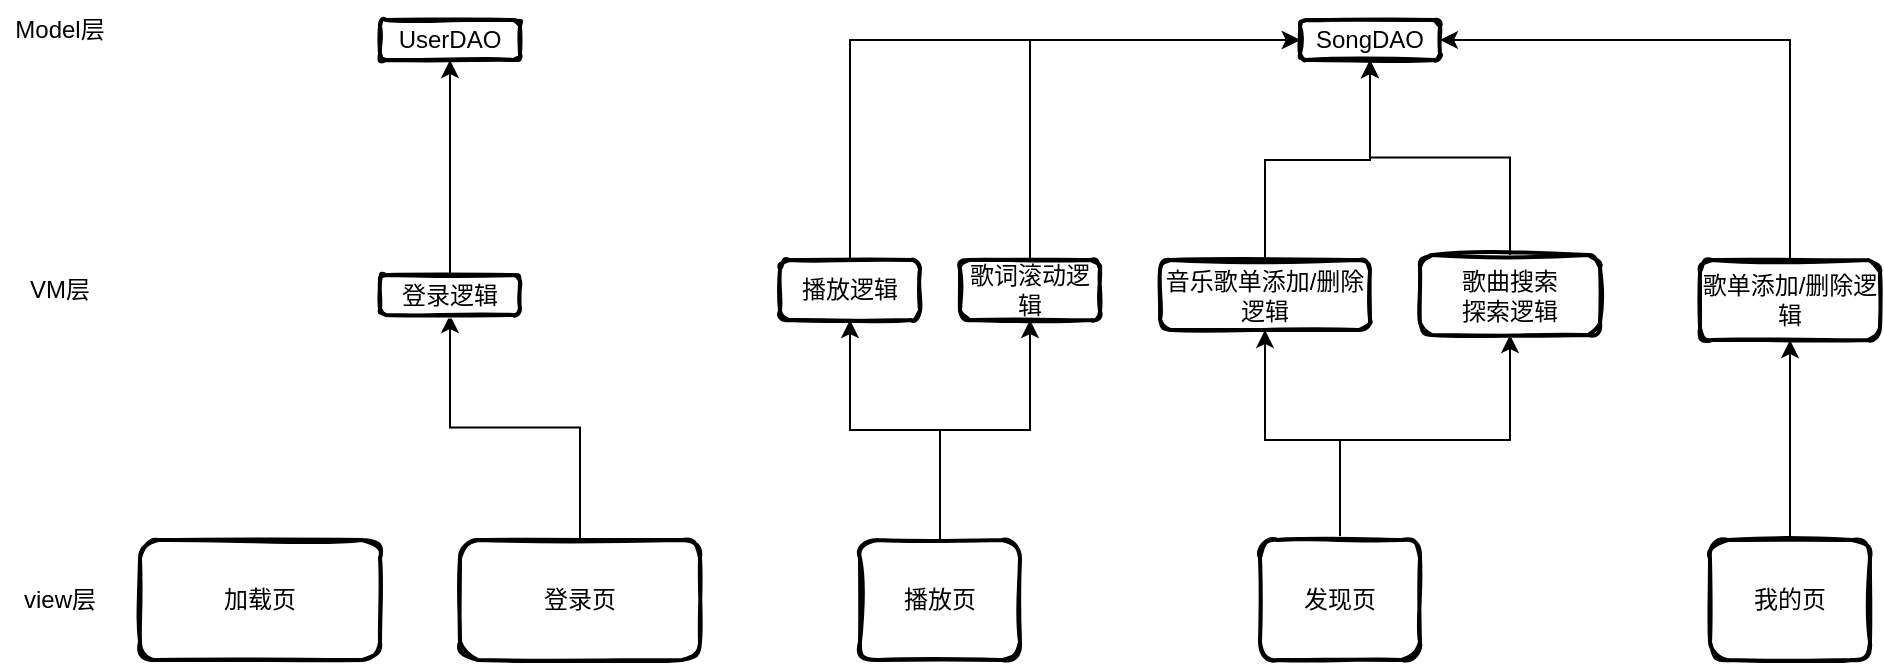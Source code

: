 <mxfile version="18.0.7" type="github"><diagram id="Qv2kyu706pmE8QszP-qg" name="Page-1"><mxGraphModel dx="1413" dy="672" grid="1" gridSize="10" guides="1" tooltips="1" connect="1" arrows="1" fold="1" page="1" pageScale="1" pageWidth="827" pageHeight="1169" math="0" shadow="0"><root><mxCell id="0"/><mxCell id="1" parent="0"/><mxCell id="M_RASiw809l8YyPcfd2z-2" value="加载页" style="rounded=1;whiteSpace=wrap;html=1;strokeWidth=2;fillWeight=4;hachureGap=8;hachureAngle=45;fillColor=default;sketch=1;fillStyle=auto;" vertex="1" parent="1"><mxGeometry x="80" y="420" width="120" height="60" as="geometry"/></mxCell><mxCell id="M_RASiw809l8YyPcfd2z-15" style="edgeStyle=orthogonalEdgeStyle;rounded=0;orthogonalLoop=1;jettySize=auto;html=1;exitX=0.5;exitY=0;exitDx=0;exitDy=0;entryX=0.5;entryY=1;entryDx=0;entryDy=0;" edge="1" parent="1" source="M_RASiw809l8YyPcfd2z-3" target="M_RASiw809l8YyPcfd2z-10"><mxGeometry relative="1" as="geometry"/></mxCell><mxCell id="M_RASiw809l8YyPcfd2z-3" value="登录页" style="rounded=1;whiteSpace=wrap;html=1;strokeWidth=2;fillWeight=4;hachureGap=8;hachureAngle=45;fillColor=default;sketch=1;fillStyle=auto;" vertex="1" parent="1"><mxGeometry x="240" y="420" width="120" height="60" as="geometry"/></mxCell><mxCell id="M_RASiw809l8YyPcfd2z-36" style="edgeStyle=orthogonalEdgeStyle;rounded=0;orthogonalLoop=1;jettySize=auto;html=1;exitX=0.5;exitY=0;exitDx=0;exitDy=0;entryX=0.5;entryY=1;entryDx=0;entryDy=0;" edge="1" parent="1" source="M_RASiw809l8YyPcfd2z-4" target="M_RASiw809l8YyPcfd2z-16"><mxGeometry relative="1" as="geometry"/></mxCell><mxCell id="M_RASiw809l8YyPcfd2z-37" style="edgeStyle=orthogonalEdgeStyle;rounded=0;orthogonalLoop=1;jettySize=auto;html=1;exitX=0.5;exitY=0;exitDx=0;exitDy=0;entryX=0.5;entryY=1;entryDx=0;entryDy=0;" edge="1" parent="1" source="M_RASiw809l8YyPcfd2z-4" target="M_RASiw809l8YyPcfd2z-30"><mxGeometry relative="1" as="geometry"/></mxCell><mxCell id="M_RASiw809l8YyPcfd2z-4" value="播放页" style="rounded=1;whiteSpace=wrap;html=1;strokeWidth=2;fillWeight=4;hachureGap=8;hachureAngle=45;fillColor=default;sketch=1;fillStyle=auto;" vertex="1" parent="1"><mxGeometry x="440" y="420" width="80" height="60" as="geometry"/></mxCell><mxCell id="M_RASiw809l8YyPcfd2z-5" value="view层" style="text;html=1;strokeColor=none;fillColor=none;align=center;verticalAlign=middle;whiteSpace=wrap;rounded=0;fillStyle=auto;" vertex="1" parent="1"><mxGeometry x="10" y="435" width="60" height="30" as="geometry"/></mxCell><mxCell id="M_RASiw809l8YyPcfd2z-6" value="VM层" style="text;html=1;strokeColor=none;fillColor=none;align=center;verticalAlign=middle;whiteSpace=wrap;rounded=0;fillStyle=auto;" vertex="1" parent="1"><mxGeometry x="10" y="280" width="60" height="30" as="geometry"/></mxCell><mxCell id="M_RASiw809l8YyPcfd2z-8" value="Model层" style="text;html=1;strokeColor=none;fillColor=none;align=center;verticalAlign=middle;whiteSpace=wrap;rounded=0;fillStyle=auto;" vertex="1" parent="1"><mxGeometry x="10" y="150" width="60" height="30" as="geometry"/></mxCell><mxCell id="M_RASiw809l8YyPcfd2z-14" style="edgeStyle=orthogonalEdgeStyle;rounded=0;orthogonalLoop=1;jettySize=auto;html=1;exitX=0.5;exitY=0;exitDx=0;exitDy=0;" edge="1" parent="1" source="M_RASiw809l8YyPcfd2z-10" target="M_RASiw809l8YyPcfd2z-12"><mxGeometry relative="1" as="geometry"/></mxCell><mxCell id="M_RASiw809l8YyPcfd2z-10" value="登录逻辑" style="rounded=1;whiteSpace=wrap;html=1;strokeWidth=2;fillWeight=4;hachureGap=8;hachureAngle=45;fillColor=default;sketch=1;fillStyle=auto;" vertex="1" parent="1"><mxGeometry x="200" y="287.5" width="70" height="20" as="geometry"/></mxCell><mxCell id="M_RASiw809l8YyPcfd2z-12" value="UserDAO" style="rounded=1;whiteSpace=wrap;html=1;strokeWidth=2;fillWeight=4;hachureGap=8;hachureAngle=45;fillColor=default;sketch=1;fillStyle=auto;" vertex="1" parent="1"><mxGeometry x="200" y="160" width="70" height="20" as="geometry"/></mxCell><mxCell id="M_RASiw809l8YyPcfd2z-33" style="edgeStyle=orthogonalEdgeStyle;rounded=0;orthogonalLoop=1;jettySize=auto;html=1;exitX=0.5;exitY=0;exitDx=0;exitDy=0;entryX=0;entryY=0.5;entryDx=0;entryDy=0;" edge="1" parent="1" source="M_RASiw809l8YyPcfd2z-16" target="M_RASiw809l8YyPcfd2z-24"><mxGeometry relative="1" as="geometry"/></mxCell><mxCell id="M_RASiw809l8YyPcfd2z-16" value="播放逻辑" style="rounded=1;whiteSpace=wrap;html=1;strokeWidth=2;fillWeight=4;hachureGap=8;hachureAngle=45;fillColor=default;sketch=1;fillStyle=auto;" vertex="1" parent="1"><mxGeometry x="400" y="280" width="70" height="30" as="geometry"/></mxCell><mxCell id="M_RASiw809l8YyPcfd2z-38" style="edgeStyle=orthogonalEdgeStyle;rounded=0;orthogonalLoop=1;jettySize=auto;html=1;exitX=0.5;exitY=0;exitDx=0;exitDy=0;entryX=0.5;entryY=1;entryDx=0;entryDy=0;" edge="1" parent="1" source="M_RASiw809l8YyPcfd2z-19" target="M_RASiw809l8YyPcfd2z-27"><mxGeometry relative="1" as="geometry"><Array as="points"><mxPoint x="680" y="370"/><mxPoint x="643" y="370"/></Array></mxGeometry></mxCell><mxCell id="M_RASiw809l8YyPcfd2z-39" style="edgeStyle=orthogonalEdgeStyle;rounded=0;orthogonalLoop=1;jettySize=auto;html=1;exitX=0.5;exitY=0;exitDx=0;exitDy=0;entryX=0.5;entryY=1;entryDx=0;entryDy=0;" edge="1" parent="1" source="M_RASiw809l8YyPcfd2z-19" target="M_RASiw809l8YyPcfd2z-25"><mxGeometry relative="1" as="geometry"><Array as="points"><mxPoint x="680" y="370"/><mxPoint x="765" y="370"/></Array></mxGeometry></mxCell><mxCell id="M_RASiw809l8YyPcfd2z-19" value="发现页" style="rounded=1;whiteSpace=wrap;html=1;strokeWidth=2;fillWeight=4;hachureGap=8;hachureAngle=45;fillColor=default;sketch=1;fillStyle=auto;" vertex="1" parent="1"><mxGeometry x="640" y="420" width="80" height="60" as="geometry"/></mxCell><mxCell id="M_RASiw809l8YyPcfd2z-40" style="edgeStyle=orthogonalEdgeStyle;rounded=0;orthogonalLoop=1;jettySize=auto;html=1;exitX=0.5;exitY=0;exitDx=0;exitDy=0;entryX=0.5;entryY=1;entryDx=0;entryDy=0;" edge="1" parent="1" source="M_RASiw809l8YyPcfd2z-20" target="M_RASiw809l8YyPcfd2z-26"><mxGeometry relative="1" as="geometry"/></mxCell><mxCell id="M_RASiw809l8YyPcfd2z-20" value="我的页" style="rounded=1;whiteSpace=wrap;html=1;strokeWidth=2;fillWeight=4;hachureGap=8;hachureAngle=45;fillColor=default;sketch=1;fillStyle=auto;" vertex="1" parent="1"><mxGeometry x="865" y="420" width="80" height="60" as="geometry"/></mxCell><mxCell id="M_RASiw809l8YyPcfd2z-24" value="SongDAO" style="rounded=1;whiteSpace=wrap;html=1;strokeWidth=2;fillWeight=4;hachureGap=8;hachureAngle=45;fillColor=default;sketch=1;fillStyle=auto;" vertex="1" parent="1"><mxGeometry x="660" y="160" width="70" height="20" as="geometry"/></mxCell><mxCell id="M_RASiw809l8YyPcfd2z-32" style="edgeStyle=orthogonalEdgeStyle;rounded=0;orthogonalLoop=1;jettySize=auto;html=1;entryX=0.5;entryY=1;entryDx=0;entryDy=0;" edge="1" parent="1" source="M_RASiw809l8YyPcfd2z-25" target="M_RASiw809l8YyPcfd2z-24"><mxGeometry relative="1" as="geometry"><mxPoint x="790" y="180" as="targetPoint"/></mxGeometry></mxCell><mxCell id="M_RASiw809l8YyPcfd2z-25" value="歌曲搜索&lt;br&gt;探索逻辑" style="rounded=1;whiteSpace=wrap;html=1;strokeWidth=2;fillWeight=4;hachureGap=8;hachureAngle=45;fillColor=default;sketch=1;fillStyle=auto;" vertex="1" parent="1"><mxGeometry x="720" y="277.5" width="90" height="40" as="geometry"/></mxCell><mxCell id="M_RASiw809l8YyPcfd2z-35" style="edgeStyle=orthogonalEdgeStyle;rounded=0;orthogonalLoop=1;jettySize=auto;html=1;exitX=0.5;exitY=0;exitDx=0;exitDy=0;entryX=1;entryY=0.5;entryDx=0;entryDy=0;" edge="1" parent="1" source="M_RASiw809l8YyPcfd2z-26" target="M_RASiw809l8YyPcfd2z-24"><mxGeometry relative="1" as="geometry"/></mxCell><mxCell id="M_RASiw809l8YyPcfd2z-26" value="歌单添加/删除逻辑" style="rounded=1;whiteSpace=wrap;html=1;strokeWidth=2;fillWeight=4;hachureGap=8;hachureAngle=45;fillColor=default;sketch=1;fillStyle=auto;" vertex="1" parent="1"><mxGeometry x="860" y="280" width="90" height="40" as="geometry"/></mxCell><mxCell id="M_RASiw809l8YyPcfd2z-31" style="edgeStyle=orthogonalEdgeStyle;rounded=0;orthogonalLoop=1;jettySize=auto;html=1;exitX=0.5;exitY=0;exitDx=0;exitDy=0;entryX=0.5;entryY=1;entryDx=0;entryDy=0;" edge="1" parent="1" source="M_RASiw809l8YyPcfd2z-27" target="M_RASiw809l8YyPcfd2z-24"><mxGeometry relative="1" as="geometry"/></mxCell><mxCell id="M_RASiw809l8YyPcfd2z-27" value="音乐歌单添加/删除逻辑" style="rounded=1;whiteSpace=wrap;html=1;strokeWidth=2;fillWeight=4;hachureGap=8;hachureAngle=45;fillColor=default;sketch=1;fillStyle=auto;" vertex="1" parent="1"><mxGeometry x="590" y="280" width="105" height="35" as="geometry"/></mxCell><mxCell id="M_RASiw809l8YyPcfd2z-29" style="edgeStyle=orthogonalEdgeStyle;rounded=0;orthogonalLoop=1;jettySize=auto;html=1;exitX=0.5;exitY=1;exitDx=0;exitDy=0;" edge="1" parent="1" source="M_RASiw809l8YyPcfd2z-27" target="M_RASiw809l8YyPcfd2z-27"><mxGeometry relative="1" as="geometry"/></mxCell><mxCell id="M_RASiw809l8YyPcfd2z-34" style="edgeStyle=orthogonalEdgeStyle;rounded=0;orthogonalLoop=1;jettySize=auto;html=1;exitX=0.5;exitY=0;exitDx=0;exitDy=0;entryX=0;entryY=0.5;entryDx=0;entryDy=0;" edge="1" parent="1" source="M_RASiw809l8YyPcfd2z-30" target="M_RASiw809l8YyPcfd2z-24"><mxGeometry relative="1" as="geometry"/></mxCell><mxCell id="M_RASiw809l8YyPcfd2z-30" value="歌词滚动逻辑" style="rounded=1;whiteSpace=wrap;html=1;strokeWidth=2;fillWeight=4;hachureGap=8;hachureAngle=45;fillColor=default;sketch=1;fillStyle=auto;" vertex="1" parent="1"><mxGeometry x="490" y="280" width="70" height="30" as="geometry"/></mxCell></root></mxGraphModel></diagram></mxfile>